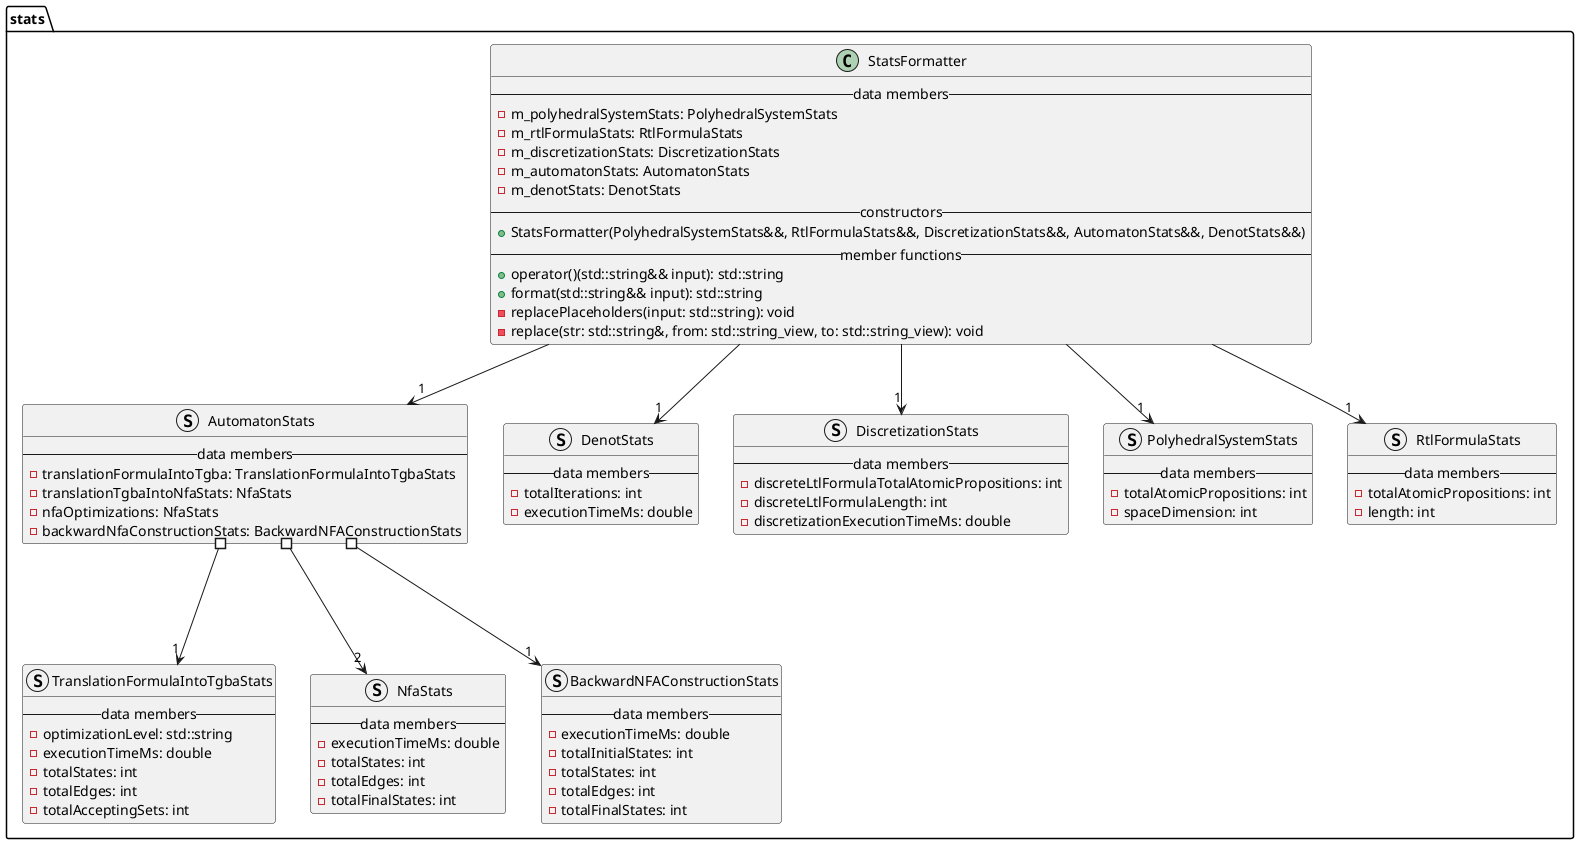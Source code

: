 @startuml

package stats {
    struct AutomatonStats {
        --data members--
        -translationFormulaIntoTgba: TranslationFormulaIntoTgbaStats
        -translationTgbaIntoNfaStats: NfaStats
        -nfaOptimizations: NfaStats
        -backwardNfaConstructionStats: BackwardNFAConstructionStats
    }

    struct TranslationFormulaIntoTgbaStats {
        --data members--
        -optimizationLevel: std::string
        -executionTimeMs: double
        -totalStates: int
        -totalEdges: int
        -totalAcceptingSets: int
    }

    struct NfaStats {
        --data members--
        -executionTimeMs: double
        -totalStates: int
        -totalEdges: int
        -totalFinalStates: int
    }

    struct BackwardNFAConstructionStats {
        --data members--
        -executionTimeMs: double
        -totalInitialStates: int
        -totalStates: int
        -totalEdges: int
        -totalFinalStates: int
    }

    struct DenotStats {
        --data members--
        -totalIterations: int
        -executionTimeMs: double
    }

    struct DiscretizationStats {
        --data members--
        -discreteLtlFormulaTotalAtomicPropositions: int
        -discreteLtlFormulaLength: int
        -discretizationExecutionTimeMs: double
    }

    struct PolyhedralSystemStats {
        --data members--
        -totalAtomicPropositions: int
        -spaceDimension: int
    }

    struct RtlFormulaStats {
        --data members--
        -totalAtomicPropositions: int
        -length: int
    }

    class StatsFormatter {
        --data members--
        -m_polyhedralSystemStats: PolyhedralSystemStats
        -m_rtlFormulaStats: RtlFormulaStats
        -m_discretizationStats: DiscretizationStats
        -m_automatonStats: AutomatonStats
        -m_denotStats: DenotStats
        --constructors--
        +StatsFormatter(PolyhedralSystemStats&&, RtlFormulaStats&&, DiscretizationStats&&, AutomatonStats&&, DenotStats&&)
        --member functions--
        +operator()(std::string&& input): std::string
        +format(std::string&& input): std::string
        -replacePlaceholders(input: std::string): void
        -replace(str: std::string&, from: std::string_view, to: std::string_view): void
    }

    StatsFormatter --> "1" PolyhedralSystemStats
    StatsFormatter --> "1" RtlFormulaStats
    StatsFormatter --> "1" DiscretizationStats
    StatsFormatter --> "1" AutomatonStats
    StatsFormatter --> "1" DenotStats
    AutomatonStats #---> "1" TranslationFormulaIntoTgbaStats
    AutomatonStats #---> "1" BackwardNFAConstructionStats
    AutomatonStats #---> "2" NfaStats
}

@enduml
